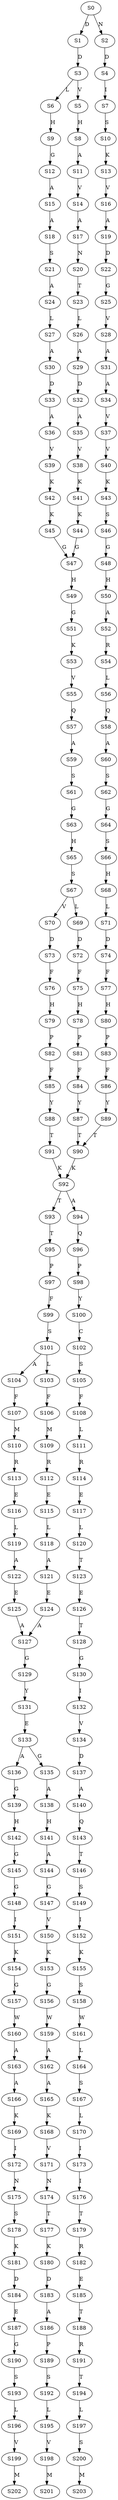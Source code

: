strict digraph  {
	S0 -> S1 [ label = D ];
	S0 -> S2 [ label = N ];
	S1 -> S3 [ label = D ];
	S2 -> S4 [ label = D ];
	S3 -> S5 [ label = V ];
	S3 -> S6 [ label = L ];
	S4 -> S7 [ label = I ];
	S5 -> S8 [ label = H ];
	S6 -> S9 [ label = H ];
	S7 -> S10 [ label = S ];
	S8 -> S11 [ label = A ];
	S9 -> S12 [ label = G ];
	S10 -> S13 [ label = K ];
	S11 -> S14 [ label = V ];
	S12 -> S15 [ label = A ];
	S13 -> S16 [ label = V ];
	S14 -> S17 [ label = A ];
	S15 -> S18 [ label = A ];
	S16 -> S19 [ label = A ];
	S17 -> S20 [ label = N ];
	S18 -> S21 [ label = S ];
	S19 -> S22 [ label = D ];
	S20 -> S23 [ label = T ];
	S21 -> S24 [ label = A ];
	S22 -> S25 [ label = G ];
	S23 -> S26 [ label = L ];
	S24 -> S27 [ label = L ];
	S25 -> S28 [ label = V ];
	S26 -> S29 [ label = A ];
	S27 -> S30 [ label = A ];
	S28 -> S31 [ label = A ];
	S29 -> S32 [ label = D ];
	S30 -> S33 [ label = D ];
	S31 -> S34 [ label = A ];
	S32 -> S35 [ label = A ];
	S33 -> S36 [ label = A ];
	S34 -> S37 [ label = V ];
	S35 -> S38 [ label = V ];
	S36 -> S39 [ label = V ];
	S37 -> S40 [ label = V ];
	S38 -> S41 [ label = K ];
	S39 -> S42 [ label = K ];
	S40 -> S43 [ label = K ];
	S41 -> S44 [ label = K ];
	S42 -> S45 [ label = K ];
	S43 -> S46 [ label = S ];
	S44 -> S47 [ label = G ];
	S45 -> S47 [ label = G ];
	S46 -> S48 [ label = G ];
	S47 -> S49 [ label = H ];
	S48 -> S50 [ label = H ];
	S49 -> S51 [ label = G ];
	S50 -> S52 [ label = A ];
	S51 -> S53 [ label = K ];
	S52 -> S54 [ label = R ];
	S53 -> S55 [ label = V ];
	S54 -> S56 [ label = L ];
	S55 -> S57 [ label = Q ];
	S56 -> S58 [ label = Q ];
	S57 -> S59 [ label = A ];
	S58 -> S60 [ label = A ];
	S59 -> S61 [ label = S ];
	S60 -> S62 [ label = S ];
	S61 -> S63 [ label = G ];
	S62 -> S64 [ label = G ];
	S63 -> S65 [ label = H ];
	S64 -> S66 [ label = S ];
	S65 -> S67 [ label = S ];
	S66 -> S68 [ label = H ];
	S67 -> S69 [ label = L ];
	S67 -> S70 [ label = V ];
	S68 -> S71 [ label = L ];
	S69 -> S72 [ label = D ];
	S70 -> S73 [ label = D ];
	S71 -> S74 [ label = D ];
	S72 -> S75 [ label = F ];
	S73 -> S76 [ label = F ];
	S74 -> S77 [ label = F ];
	S75 -> S78 [ label = H ];
	S76 -> S79 [ label = H ];
	S77 -> S80 [ label = H ];
	S78 -> S81 [ label = P ];
	S79 -> S82 [ label = P ];
	S80 -> S83 [ label = P ];
	S81 -> S84 [ label = F ];
	S82 -> S85 [ label = F ];
	S83 -> S86 [ label = F ];
	S84 -> S87 [ label = Y ];
	S85 -> S88 [ label = Y ];
	S86 -> S89 [ label = Y ];
	S87 -> S90 [ label = T ];
	S88 -> S91 [ label = T ];
	S89 -> S90 [ label = T ];
	S90 -> S92 [ label = K ];
	S91 -> S92 [ label = K ];
	S92 -> S93 [ label = T ];
	S92 -> S94 [ label = A ];
	S93 -> S95 [ label = T ];
	S94 -> S96 [ label = Q ];
	S95 -> S97 [ label = P ];
	S96 -> S98 [ label = P ];
	S97 -> S99 [ label = F ];
	S98 -> S100 [ label = Y ];
	S99 -> S101 [ label = S ];
	S100 -> S102 [ label = C ];
	S101 -> S103 [ label = L ];
	S101 -> S104 [ label = A ];
	S102 -> S105 [ label = S ];
	S103 -> S106 [ label = F ];
	S104 -> S107 [ label = F ];
	S105 -> S108 [ label = F ];
	S106 -> S109 [ label = M ];
	S107 -> S110 [ label = M ];
	S108 -> S111 [ label = L ];
	S109 -> S112 [ label = R ];
	S110 -> S113 [ label = R ];
	S111 -> S114 [ label = R ];
	S112 -> S115 [ label = E ];
	S113 -> S116 [ label = E ];
	S114 -> S117 [ label = E ];
	S115 -> S118 [ label = L ];
	S116 -> S119 [ label = L ];
	S117 -> S120 [ label = L ];
	S118 -> S121 [ label = A ];
	S119 -> S122 [ label = A ];
	S120 -> S123 [ label = T ];
	S121 -> S124 [ label = E ];
	S122 -> S125 [ label = E ];
	S123 -> S126 [ label = E ];
	S124 -> S127 [ label = A ];
	S125 -> S127 [ label = A ];
	S126 -> S128 [ label = T ];
	S127 -> S129 [ label = G ];
	S128 -> S130 [ label = G ];
	S129 -> S131 [ label = Y ];
	S130 -> S132 [ label = I ];
	S131 -> S133 [ label = E ];
	S132 -> S134 [ label = V ];
	S133 -> S135 [ label = G ];
	S133 -> S136 [ label = A ];
	S134 -> S137 [ label = D ];
	S135 -> S138 [ label = A ];
	S136 -> S139 [ label = G ];
	S137 -> S140 [ label = A ];
	S138 -> S141 [ label = H ];
	S139 -> S142 [ label = H ];
	S140 -> S143 [ label = Q ];
	S141 -> S144 [ label = A ];
	S142 -> S145 [ label = G ];
	S143 -> S146 [ label = T ];
	S144 -> S147 [ label = G ];
	S145 -> S148 [ label = G ];
	S146 -> S149 [ label = S ];
	S147 -> S150 [ label = V ];
	S148 -> S151 [ label = I ];
	S149 -> S152 [ label = I ];
	S150 -> S153 [ label = K ];
	S151 -> S154 [ label = K ];
	S152 -> S155 [ label = K ];
	S153 -> S156 [ label = G ];
	S154 -> S157 [ label = G ];
	S155 -> S158 [ label = S ];
	S156 -> S159 [ label = W ];
	S157 -> S160 [ label = W ];
	S158 -> S161 [ label = W ];
	S159 -> S162 [ label = A ];
	S160 -> S163 [ label = A ];
	S161 -> S164 [ label = L ];
	S162 -> S165 [ label = A ];
	S163 -> S166 [ label = A ];
	S164 -> S167 [ label = S ];
	S165 -> S168 [ label = K ];
	S166 -> S169 [ label = K ];
	S167 -> S170 [ label = L ];
	S168 -> S171 [ label = V ];
	S169 -> S172 [ label = I ];
	S170 -> S173 [ label = I ];
	S171 -> S174 [ label = N ];
	S172 -> S175 [ label = N ];
	S173 -> S176 [ label = I ];
	S174 -> S177 [ label = T ];
	S175 -> S178 [ label = S ];
	S176 -> S179 [ label = T ];
	S177 -> S180 [ label = K ];
	S178 -> S181 [ label = K ];
	S179 -> S182 [ label = R ];
	S180 -> S183 [ label = D ];
	S181 -> S184 [ label = D ];
	S182 -> S185 [ label = E ];
	S183 -> S186 [ label = A ];
	S184 -> S187 [ label = E ];
	S185 -> S188 [ label = T ];
	S186 -> S189 [ label = P ];
	S187 -> S190 [ label = G ];
	S188 -> S191 [ label = R ];
	S189 -> S192 [ label = S ];
	S190 -> S193 [ label = S ];
	S191 -> S194 [ label = T ];
	S192 -> S195 [ label = L ];
	S193 -> S196 [ label = L ];
	S194 -> S197 [ label = L ];
	S195 -> S198 [ label = V ];
	S196 -> S199 [ label = V ];
	S197 -> S200 [ label = S ];
	S198 -> S201 [ label = M ];
	S199 -> S202 [ label = M ];
	S200 -> S203 [ label = M ];
}

